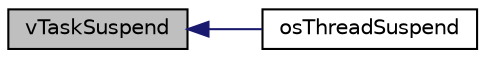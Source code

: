 digraph "vTaskSuspend"
{
  edge [fontname="Helvetica",fontsize="10",labelfontname="Helvetica",labelfontsize="10"];
  node [fontname="Helvetica",fontsize="10",shape=record];
  rankdir="LR";
  Node94 [label="vTaskSuspend",height=0.2,width=0.4,color="black", fillcolor="grey75", style="filled", fontcolor="black"];
  Node94 -> Node95 [dir="back",color="midnightblue",fontsize="10",style="solid",fontname="Helvetica"];
  Node95 [label="osThreadSuspend",height=0.2,width=0.4,color="black", fillcolor="white", style="filled",URL="$cmsis__os_8h.html#a204bf99a22ca8fe85b1f8028f0268278",tooltip="Suspend execution of a thread. "];
}
